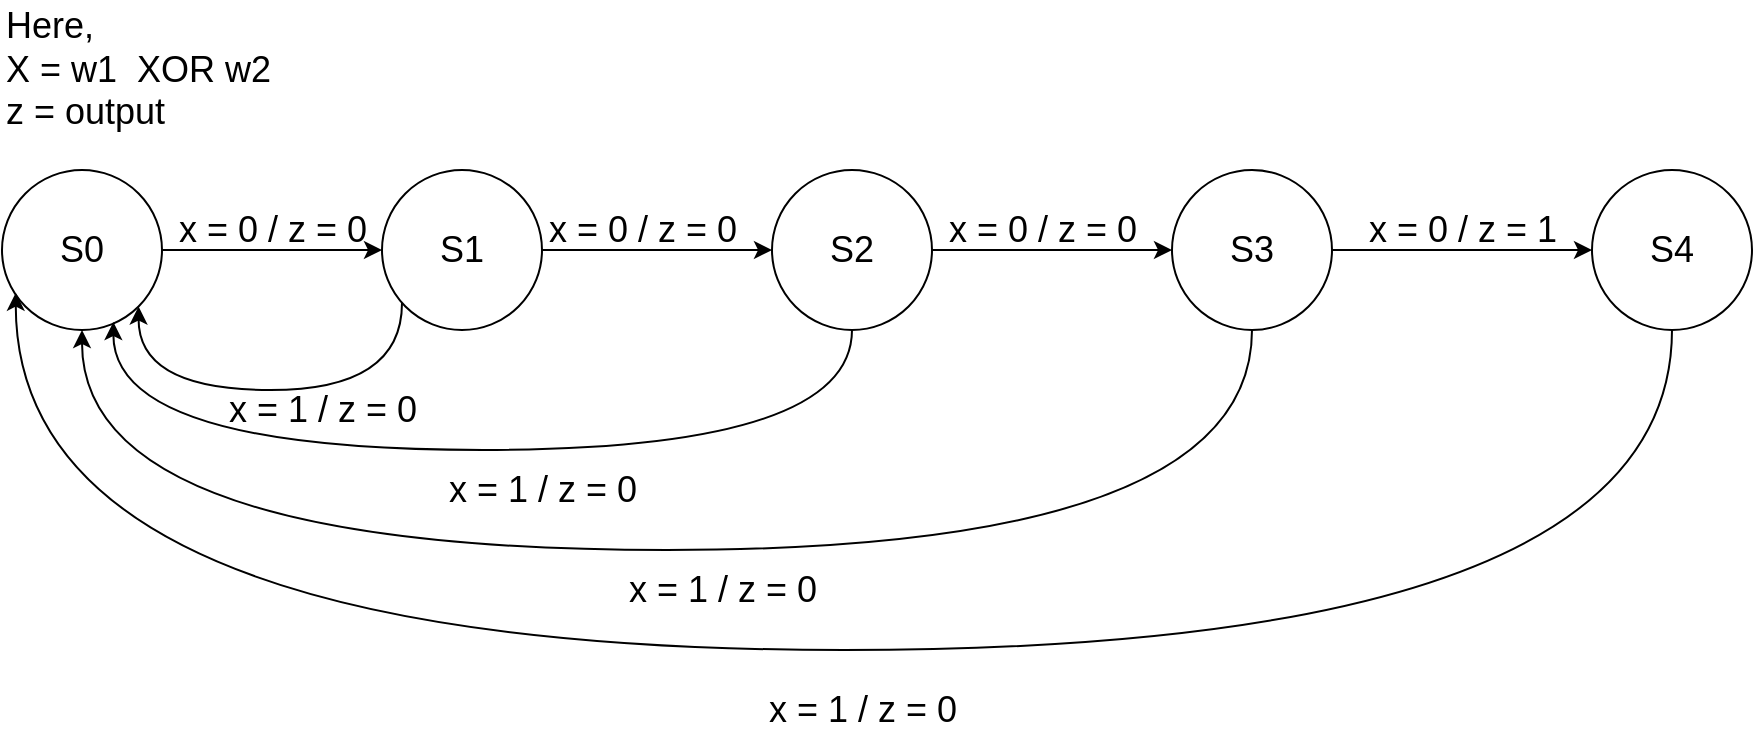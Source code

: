 <mxfile version="13.6.9" type="device" pages="2"><diagram id="5NGOE2tGFWz4HYqvg-R7" name="Exp 01"><mxGraphModel dx="868" dy="450" grid="1" gridSize="10" guides="1" tooltips="1" connect="1" arrows="1" fold="1" page="1" pageScale="1" pageWidth="850" pageHeight="1100" math="0" shadow="0"><root><mxCell id="0"/><mxCell id="1" parent="0"/><mxCell id="p2FqVE2PKyI7lyk0ydrF-8" style="edgeStyle=orthogonalEdgeStyle;rounded=0;orthogonalLoop=1;jettySize=auto;html=1;fontSize=18;" parent="1" source="p2FqVE2PKyI7lyk0ydrF-3" target="p2FqVE2PKyI7lyk0ydrF-4" edge="1"><mxGeometry relative="1" as="geometry"/></mxCell><mxCell id="p2FqVE2PKyI7lyk0ydrF-3" value="S0" style="ellipse;whiteSpace=wrap;html=1;aspect=fixed;fontSize=18;" parent="1" vertex="1"><mxGeometry x="65" y="155" width="80" height="80" as="geometry"/></mxCell><mxCell id="p2FqVE2PKyI7lyk0ydrF-9" style="edgeStyle=orthogonalEdgeStyle;rounded=0;orthogonalLoop=1;jettySize=auto;html=1;exitX=1;exitY=0.5;exitDx=0;exitDy=0;entryX=0;entryY=0.5;entryDx=0;entryDy=0;fontSize=18;" parent="1" source="p2FqVE2PKyI7lyk0ydrF-4" target="p2FqVE2PKyI7lyk0ydrF-5" edge="1"><mxGeometry relative="1" as="geometry"/></mxCell><mxCell id="p2FqVE2PKyI7lyk0ydrF-21" style="edgeStyle=orthogonalEdgeStyle;curved=1;orthogonalLoop=1;jettySize=auto;html=1;entryX=1;entryY=1;entryDx=0;entryDy=0;fontSize=18;" parent="1" source="p2FqVE2PKyI7lyk0ydrF-4" target="p2FqVE2PKyI7lyk0ydrF-3" edge="1"><mxGeometry relative="1" as="geometry"><Array as="points"><mxPoint x="265" y="265"/><mxPoint x="133" y="265"/></Array></mxGeometry></mxCell><mxCell id="p2FqVE2PKyI7lyk0ydrF-4" value="&lt;span style=&quot;font-size: 18px&quot;&gt;S1&lt;/span&gt;" style="ellipse;whiteSpace=wrap;html=1;aspect=fixed;fontSize=18;" parent="1" vertex="1"><mxGeometry x="255" y="155" width="80" height="80" as="geometry"/></mxCell><mxCell id="p2FqVE2PKyI7lyk0ydrF-10" style="edgeStyle=orthogonalEdgeStyle;rounded=0;orthogonalLoop=1;jettySize=auto;html=1;fontSize=18;" parent="1" source="p2FqVE2PKyI7lyk0ydrF-5" target="p2FqVE2PKyI7lyk0ydrF-6" edge="1"><mxGeometry relative="1" as="geometry"/></mxCell><mxCell id="p2FqVE2PKyI7lyk0ydrF-20" style="edgeStyle=orthogonalEdgeStyle;curved=1;orthogonalLoop=1;jettySize=auto;html=1;entryX=0.696;entryY=0.95;entryDx=0;entryDy=0;entryPerimeter=0;exitX=0.5;exitY=1;exitDx=0;exitDy=0;fontSize=18;" parent="1" source="p2FqVE2PKyI7lyk0ydrF-5" target="p2FqVE2PKyI7lyk0ydrF-3" edge="1"><mxGeometry relative="1" as="geometry"><Array as="points"><mxPoint x="490" y="295"/><mxPoint x="121" y="295"/></Array></mxGeometry></mxCell><mxCell id="p2FqVE2PKyI7lyk0ydrF-5" value="&lt;span style=&quot;font-size: 18px&quot;&gt;S2&lt;/span&gt;" style="ellipse;whiteSpace=wrap;html=1;aspect=fixed;fontSize=18;" parent="1" vertex="1"><mxGeometry x="450" y="155" width="80" height="80" as="geometry"/></mxCell><mxCell id="p2FqVE2PKyI7lyk0ydrF-11" style="edgeStyle=orthogonalEdgeStyle;rounded=0;orthogonalLoop=1;jettySize=auto;html=1;entryX=0;entryY=0.5;entryDx=0;entryDy=0;fontSize=18;" parent="1" source="p2FqVE2PKyI7lyk0ydrF-6" target="p2FqVE2PKyI7lyk0ydrF-7" edge="1"><mxGeometry relative="1" as="geometry"/></mxCell><mxCell id="p2FqVE2PKyI7lyk0ydrF-19" style="edgeStyle=orthogonalEdgeStyle;curved=1;orthogonalLoop=1;jettySize=auto;html=1;entryX=0.5;entryY=1;entryDx=0;entryDy=0;fontSize=18;" parent="1" source="p2FqVE2PKyI7lyk0ydrF-6" target="p2FqVE2PKyI7lyk0ydrF-3" edge="1"><mxGeometry relative="1" as="geometry"><Array as="points"><mxPoint x="690" y="345"/><mxPoint x="105" y="345"/></Array></mxGeometry></mxCell><mxCell id="p2FqVE2PKyI7lyk0ydrF-6" value="&lt;span style=&quot;font-size: 18px&quot;&gt;S3&lt;/span&gt;" style="ellipse;whiteSpace=wrap;html=1;aspect=fixed;fontSize=18;" parent="1" vertex="1"><mxGeometry x="650" y="155" width="80" height="80" as="geometry"/></mxCell><mxCell id="p2FqVE2PKyI7lyk0ydrF-16" style="edgeStyle=orthogonalEdgeStyle;orthogonalLoop=1;jettySize=auto;html=1;entryX=0.086;entryY=0.767;entryDx=0;entryDy=0;entryPerimeter=0;curved=1;fontSize=18;" parent="1" source="p2FqVE2PKyI7lyk0ydrF-7" target="p2FqVE2PKyI7lyk0ydrF-3" edge="1"><mxGeometry relative="1" as="geometry"><Array as="points"><mxPoint x="900" y="395"/><mxPoint x="72" y="395"/></Array></mxGeometry></mxCell><mxCell id="p2FqVE2PKyI7lyk0ydrF-7" value="S4" style="ellipse;whiteSpace=wrap;html=1;aspect=fixed;fontSize=18;" parent="1" vertex="1"><mxGeometry x="860" y="155" width="80" height="80" as="geometry"/></mxCell><mxCell id="p2FqVE2PKyI7lyk0ydrF-12" value="x = 0 / z = 0" style="text;html=1;align=center;verticalAlign=middle;resizable=0;points=[];autosize=1;fontSize=18;" parent="1" vertex="1"><mxGeometry x="145" y="170" width="110" height="30" as="geometry"/></mxCell><mxCell id="p2FqVE2PKyI7lyk0ydrF-25" value="x = 1 / z = 0" style="text;html=1;align=center;verticalAlign=middle;resizable=0;points=[];autosize=1;fontSize=18;" parent="1" vertex="1"><mxGeometry x="170" y="260" width="110" height="30" as="geometry"/></mxCell><mxCell id="p2FqVE2PKyI7lyk0ydrF-27" value="Here,&lt;br style=&quot;font-size: 18px;&quot;&gt;X = w1&amp;nbsp; XOR w2&lt;br style=&quot;font-size: 18px;&quot;&gt;z = output" style="text;html=1;align=left;verticalAlign=middle;resizable=0;points=[];autosize=1;fontSize=18;" parent="1" vertex="1"><mxGeometry x="65" y="70" width="150" height="70" as="geometry"/></mxCell><mxCell id="Lc10320GfKvqtvQBCDG6-1" value="x = 0 / z = 0" style="text;html=1;align=center;verticalAlign=middle;resizable=0;points=[];autosize=1;fontSize=18;" parent="1" vertex="1"><mxGeometry x="330" y="170" width="110" height="30" as="geometry"/></mxCell><mxCell id="Lc10320GfKvqtvQBCDG6-2" value="x = 0 / z = 0" style="text;html=1;align=center;verticalAlign=middle;resizable=0;points=[];autosize=1;fontSize=18;" parent="1" vertex="1"><mxGeometry x="530" y="170" width="110" height="30" as="geometry"/></mxCell><mxCell id="Lc10320GfKvqtvQBCDG6-3" value="x = 0 / z = 1" style="text;html=1;align=center;verticalAlign=middle;resizable=0;points=[];autosize=1;fontSize=18;" parent="1" vertex="1"><mxGeometry x="740" y="170" width="110" height="30" as="geometry"/></mxCell><mxCell id="Lc10320GfKvqtvQBCDG6-4" value="x = 1 / z = 0" style="text;html=1;align=center;verticalAlign=middle;resizable=0;points=[];autosize=1;fontSize=18;" parent="1" vertex="1"><mxGeometry x="280" y="300" width="110" height="30" as="geometry"/></mxCell><mxCell id="Lc10320GfKvqtvQBCDG6-5" value="x = 1 / z = 0" style="text;html=1;align=center;verticalAlign=middle;resizable=0;points=[];autosize=1;fontSize=18;" parent="1" vertex="1"><mxGeometry x="370" y="350" width="110" height="30" as="geometry"/></mxCell><mxCell id="Lc10320GfKvqtvQBCDG6-6" value="x = 1 / z = 0" style="text;html=1;align=center;verticalAlign=middle;resizable=0;points=[];autosize=1;fontSize=18;" parent="1" vertex="1"><mxGeometry x="440" y="410" width="110" height="30" as="geometry"/></mxCell></root></mxGraphModel></diagram><diagram id="tiapFsaYg6s2w18d2oO-" name="Exp 02"><mxGraphModel dx="1447" dy="668" grid="1" gridSize="10" guides="1" tooltips="1" connect="1" arrows="1" fold="1" page="1" pageScale="1" pageWidth="850" pageHeight="1100" math="0" shadow="0"><root><mxCell id="bcB_m0hUA_dKD3UI2126-0"/><mxCell id="bcB_m0hUA_dKD3UI2126-1" parent="bcB_m0hUA_dKD3UI2126-0"/><mxCell id="uKXSawTkjNMrsAI7SBF6-1" value="" style="group" vertex="1" connectable="0" parent="bcB_m0hUA_dKD3UI2126-1"><mxGeometry x="150" y="20" width="540.68" height="490" as="geometry"/></mxCell><mxCell id="uKXSawTkjNMrsAI7SBF6-0" value="" style="group;container=1;" vertex="1" connectable="0" parent="uKXSawTkjNMrsAI7SBF6-1"><mxGeometry width="540.68" height="490.0" as="geometry"/></mxCell><mxCell id="bJRdIdfa7bELY08noHjK-0" value="S0" style="ellipse;whiteSpace=wrap;html=1;aspect=fixed;fontSize=21;" parent="uKXSawTkjNMrsAI7SBF6-0" vertex="1"><mxGeometry x="67.585" y="126.724" width="67.585" height="67.585" as="geometry"/></mxCell><mxCell id="7_fNM4bDJis9TwQh7yJK-6" style="edgeStyle=orthogonalEdgeStyle;curved=1;orthogonalLoop=1;jettySize=auto;html=1;entryX=0.5;entryY=1;entryDx=0;entryDy=0;fontSize=18;" parent="uKXSawTkjNMrsAI7SBF6-0" source="bJRdIdfa7bELY08noHjK-1" target="bJRdIdfa7bELY08noHjK-0" edge="1"><mxGeometry relative="1" as="geometry"/></mxCell><mxCell id="bJRdIdfa7bELY08noHjK-1" value="S1" style="ellipse;whiteSpace=wrap;html=1;aspect=fixed;fontSize=21;" parent="uKXSawTkjNMrsAI7SBF6-0" vertex="1"><mxGeometry x="67.585" y="354.828" width="67.585" height="67.585" as="geometry"/></mxCell><mxCell id="7_fNM4bDJis9TwQh7yJK-12" style="edgeStyle=orthogonalEdgeStyle;curved=1;orthogonalLoop=1;jettySize=auto;html=1;fontSize=18;" parent="uKXSawTkjNMrsAI7SBF6-0" source="bJRdIdfa7bELY08noHjK-2" target="bJRdIdfa7bELY08noHjK-0" edge="1"><mxGeometry relative="1" as="geometry"/></mxCell><mxCell id="7_fNM4bDJis9TwQh7yJK-14" style="edgeStyle=none;orthogonalLoop=1;jettySize=auto;html=1;exitX=0;exitY=1;exitDx=0;exitDy=0;entryX=0.95;entryY=0.713;entryDx=0;entryDy=0;entryPerimeter=0;fontSize=18;curved=1;" parent="uKXSawTkjNMrsAI7SBF6-0" source="bJRdIdfa7bELY08noHjK-2" target="bJRdIdfa7bELY08noHjK-0" edge="1"><mxGeometry relative="1" as="geometry"><Array as="points"><mxPoint x="261.892" y="219.655"/></Array></mxGeometry></mxCell><mxCell id="bJRdIdfa7bELY08noHjK-2" value="S3" style="ellipse;whiteSpace=wrap;html=1;aspect=fixed;fontSize=21;" parent="uKXSawTkjNMrsAI7SBF6-0" vertex="1"><mxGeometry x="397.062" y="126.724" width="67.585" height="67.585" as="geometry"/></mxCell><mxCell id="Km3mi2Fuon0UNIkUWR2b-0" style="edgeStyle=orthogonalEdgeStyle;curved=1;orthogonalLoop=1;jettySize=auto;html=1;entryX=0;entryY=0.5;entryDx=0;entryDy=0;fontSize=18;strokeColor=none;" parent="uKXSawTkjNMrsAI7SBF6-0" source="bJRdIdfa7bELY08noHjK-0" target="bJRdIdfa7bELY08noHjK-2" edge="1"><mxGeometry relative="1" as="geometry"/></mxCell><mxCell id="Km3mi2Fuon0UNIkUWR2b-1" style="edgeStyle=orthogonalEdgeStyle;curved=1;orthogonalLoop=1;jettySize=auto;html=1;entryX=0.5;entryY=0;entryDx=0;entryDy=0;fontSize=18;" parent="uKXSawTkjNMrsAI7SBF6-0" source="bJRdIdfa7bELY08noHjK-0" target="bJRdIdfa7bELY08noHjK-2" edge="1"><mxGeometry relative="1" as="geometry"><Array as="points"><mxPoint x="101.377" y="84.483"/><mxPoint x="430.854" y="84.483"/></Array></mxGeometry></mxCell><mxCell id="7_fNM4bDJis9TwQh7yJK-8" style="edgeStyle=orthogonalEdgeStyle;curved=1;orthogonalLoop=1;jettySize=auto;html=1;entryX=0.5;entryY=1;entryDx=0;entryDy=0;fontSize=18;" parent="uKXSawTkjNMrsAI7SBF6-0" source="bJRdIdfa7bELY08noHjK-3" target="bJRdIdfa7bELY08noHjK-2" edge="1"><mxGeometry relative="1" as="geometry"/></mxCell><mxCell id="7_fNM4bDJis9TwQh7yJK-10" style="edgeStyle=orthogonalEdgeStyle;curved=1;orthogonalLoop=1;jettySize=auto;html=1;entryX=1;entryY=1;entryDx=0;entryDy=0;fontSize=18;" parent="uKXSawTkjNMrsAI7SBF6-0" source="bJRdIdfa7bELY08noHjK-3" target="bJRdIdfa7bELY08noHjK-0" edge="1"><mxGeometry relative="1" as="geometry"><Array as="points"><mxPoint x="430.854" y="430.862"/><mxPoint x="125.032" y="430.862"/></Array></mxGeometry></mxCell><mxCell id="bJRdIdfa7bELY08noHjK-3" value="S2" style="ellipse;whiteSpace=wrap;html=1;aspect=fixed;fontSize=21;" parent="uKXSawTkjNMrsAI7SBF6-0" vertex="1"><mxGeometry x="397.062" y="354.828" width="67.585" height="67.585" as="geometry"/></mxCell><mxCell id="7_fNM4bDJis9TwQh7yJK-2" value="w = 0 / z = 0" style="text;html=1;align=center;verticalAlign=middle;resizable=0;points=[];autosize=1;fontSize=18;" parent="uKXSawTkjNMrsAI7SBF6-0" vertex="1"><mxGeometry x="295.684" y="270.345" width="110" height="30" as="geometry"/></mxCell><mxCell id="7_fNM4bDJis9TwQh7yJK-3" value="w = 1 / z = 0" style="text;html=1;align=center;verticalAlign=middle;resizable=0;points=[];autosize=1;fontSize=18;" parent="uKXSawTkjNMrsAI7SBF6-0" vertex="1"><mxGeometry x="228.099" y="50.69" width="110" height="30" as="geometry"/></mxCell><mxCell id="7_fNM4bDJis9TwQh7yJK-1" style="orthogonalLoop=1;jettySize=auto;html=1;entryX=0;entryY=0.5;entryDx=0;entryDy=0;fontSize=18;rounded=0;" parent="uKXSawTkjNMrsAI7SBF6-0" source="bJRdIdfa7bELY08noHjK-0" target="bJRdIdfa7bELY08noHjK-3" edge="1"><mxGeometry relative="1" as="geometry"/></mxCell><mxCell id="7_fNM4bDJis9TwQh7yJK-4" style="edgeStyle=orthogonalEdgeStyle;curved=1;orthogonalLoop=1;jettySize=auto;html=1;entryX=0.588;entryY=1;entryDx=0;entryDy=0;entryPerimeter=0;fontSize=18;exitX=0;exitY=1;exitDx=0;exitDy=0;" parent="uKXSawTkjNMrsAI7SBF6-0" source="bJRdIdfa7bELY08noHjK-1" target="bJRdIdfa7bELY08noHjK-1" edge="1"><mxGeometry relative="1" as="geometry"><Array as="points"><mxPoint x="77.723" y="456.207"/><mxPoint x="107.291" y="456.207"/></Array></mxGeometry></mxCell><mxCell id="7_fNM4bDJis9TwQh7yJK-5" value="w = 0 / z = 0" style="text;html=1;align=center;verticalAlign=middle;resizable=0;points=[];autosize=1;fontSize=18;" parent="uKXSawTkjNMrsAI7SBF6-0" vertex="1"><mxGeometry x="54.913" y="464.655" width="110" height="30" as="geometry"/></mxCell><mxCell id="7_fNM4bDJis9TwQh7yJK-7" value="w = 1 / z = 0" style="text;html=1;align=center;verticalAlign=middle;resizable=0;points=[];autosize=1;fontSize=18;" parent="uKXSawTkjNMrsAI7SBF6-0" vertex="1"><mxGeometry x="-10" y="261.897" width="110" height="30" as="geometry"/></mxCell><mxCell id="7_fNM4bDJis9TwQh7yJK-9" value="w = 0 / z = 0" style="text;html=1;align=center;verticalAlign=middle;resizable=0;points=[];autosize=1;fontSize=18;" parent="uKXSawTkjNMrsAI7SBF6-0" vertex="1"><mxGeometry x="447.751" y="270.345" width="110" height="30" as="geometry"/></mxCell><mxCell id="7_fNM4bDJis9TwQh7yJK-11" value="w = 1 / z = 0" style="text;html=1;align=center;verticalAlign=middle;resizable=0;points=[];autosize=1;fontSize=18;" parent="uKXSawTkjNMrsAI7SBF6-0" vertex="1"><mxGeometry x="253.444" y="435.086" width="110" height="30" as="geometry"/></mxCell><mxCell id="7_fNM4bDJis9TwQh7yJK-13" value="w = 0 / z = 1" style="text;html=1;align=center;verticalAlign=middle;resizable=0;points=[];autosize=1;fontSize=18;" parent="uKXSawTkjNMrsAI7SBF6-0" vertex="1"><mxGeometry x="228.099" y="126.722" width="110" height="30" as="geometry"/></mxCell><mxCell id="7_fNM4bDJis9TwQh7yJK-15" value="w = 1 / z = 1" style="text;html=1;align=center;verticalAlign=middle;resizable=0;points=[];autosize=1;fontSize=18;" parent="uKXSawTkjNMrsAI7SBF6-0" vertex="1"><mxGeometry x="228.103" y="165.174" width="110" height="30" as="geometry"/></mxCell><mxCell id="qIK2T3wSCkze1W8hXAeP-0" value="Here,&lt;br style=&quot;font-size: 18px&quot;&gt;w = input&lt;br style=&quot;font-size: 18px&quot;&gt;z = output" style="text;html=1;align=left;verticalAlign=middle;resizable=0;points=[];autosize=1;fontSize=18;" parent="uKXSawTkjNMrsAI7SBF6-0" vertex="1"><mxGeometry width="100" height="70" as="geometry"/></mxCell></root></mxGraphModel></diagram></mxfile>